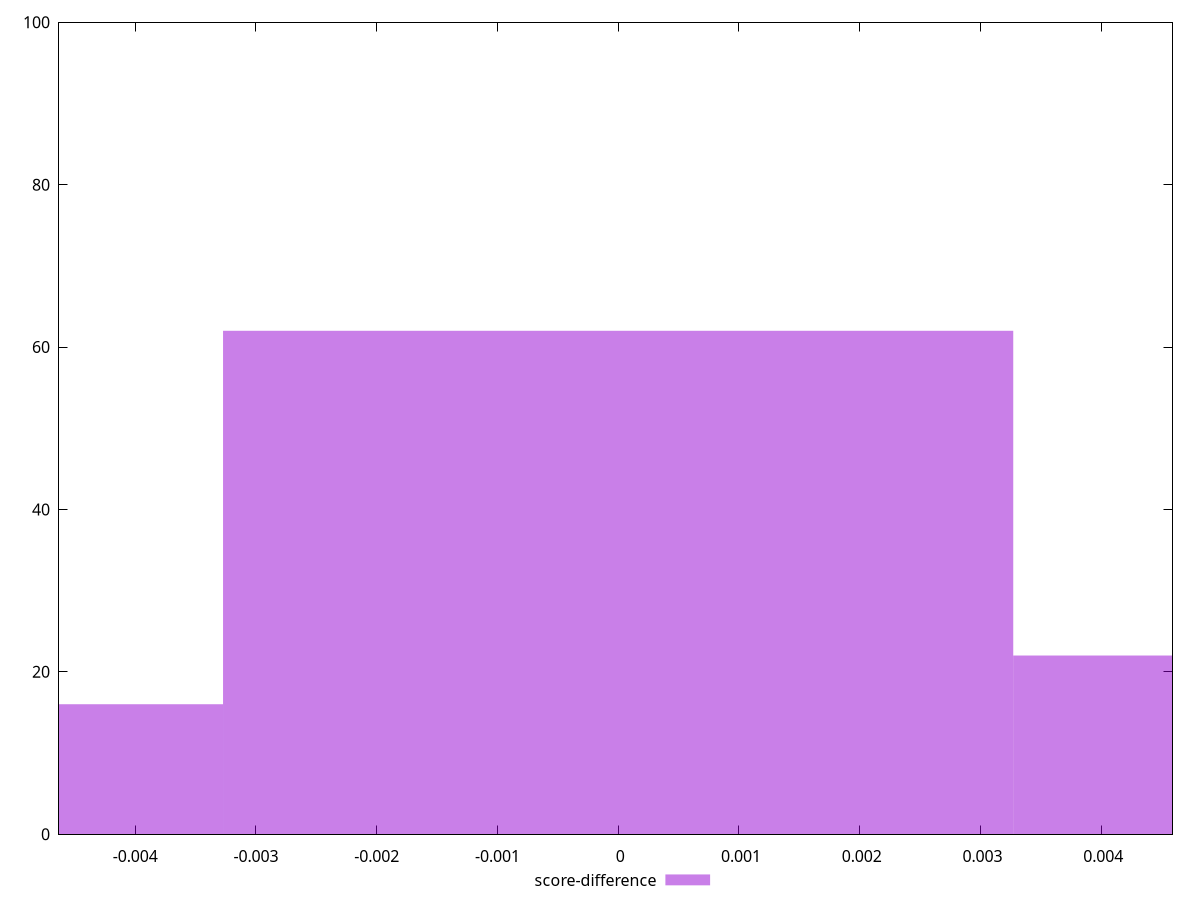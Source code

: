 reset

$scoreDifference <<EOF
0 62
0.006544077348599932 22
-0.006544077348599932 16
EOF

set key outside below
set boxwidth 0.006544077348599932
set xrange [-0.004630554463609049:0.004590888503434143]
set yrange [0:100]
set trange [0:100]
set style fill transparent solid 0.5 noborder
set terminal svg size 640, 490 enhanced background rgb 'white'
set output "reprap/total-blocking-time/samples/pages+cached+nointeractive/score-difference/histogram.svg"

plot $scoreDifference title "score-difference" with boxes

reset
